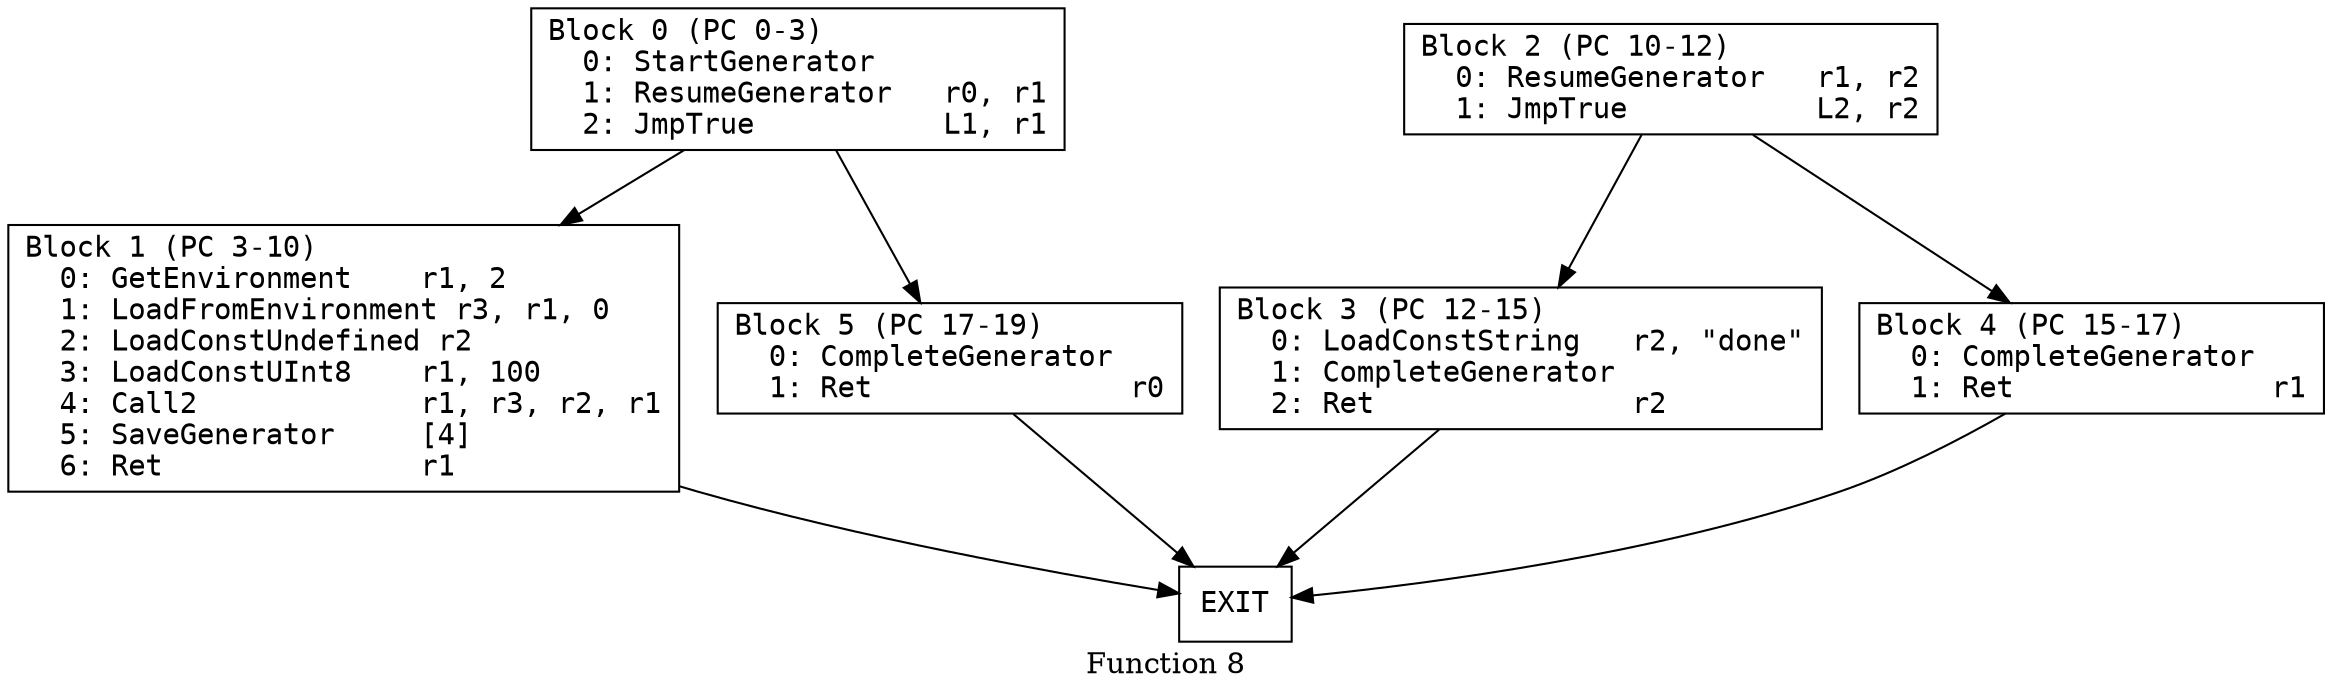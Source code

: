 // Function 8 from flow_control
// Generated from data/flow_control.dot

digraph {
  rankdir=TB;
  node [shape=box, fontname="monospace"];

  label = "Function 8";
  style = filled;
  color = lightgrey;

  f8_n0 [ label = "Block 0 (PC 0-3)\l  0: StartGenerator    \l  1: ResumeGenerator   r0, r1\l  2: JmpTrue           L1, r1\l" ]
  f8_n1 [ label = "Block 1 (PC 3-10)\l  0: GetEnvironment    r1, 2\l  1: LoadFromEnvironment r3, r1, 0\l  2: LoadConstUndefined r2\l  3: LoadConstUInt8    r1, 100\l  4: Call2             r1, r3, r2, r1\l  5: SaveGenerator     [4]\l  6: Ret               r1\l" ]
  f8_n2 [ label = "Block 2 (PC 10-12)\l  0: ResumeGenerator   r1, r2\l  1: JmpTrue           L2, r2\l" ]
  f8_n3 [ label = "Block 3 (PC 12-15)\l  0: LoadConstString   r2, \"done\"\l  1: CompleteGenerator \l  2: Ret               r2\l" ]
  f8_n4 [ label = "Block 4 (PC 15-17)\l  0: CompleteGenerator \l  1: Ret               r1\l" ]
  f8_n5 [ label = "Block 5 (PC 17-19)\l  0: CompleteGenerator \l  1: Ret               r0\l" ]
  f8_n6 [ label = "EXIT" ]

  f8_n0 -> f8_n5
  f8_n0 -> f8_n1
  f8_n1 -> f8_n6
  f8_n2 -> f8_n4
  f8_n2 -> f8_n3
  f8_n3 -> f8_n6
  f8_n4 -> f8_n6
  f8_n5 -> f8_n6
}

